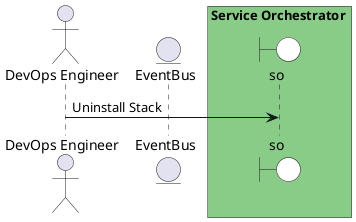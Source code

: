 @startuml

actor "DevOps Engineer"


entity EventBus

box Service Orchestrator #88cc88
    boundary so #white
end box



"DevOps Engineer" -> so: Uninstall Stack



@enduml
